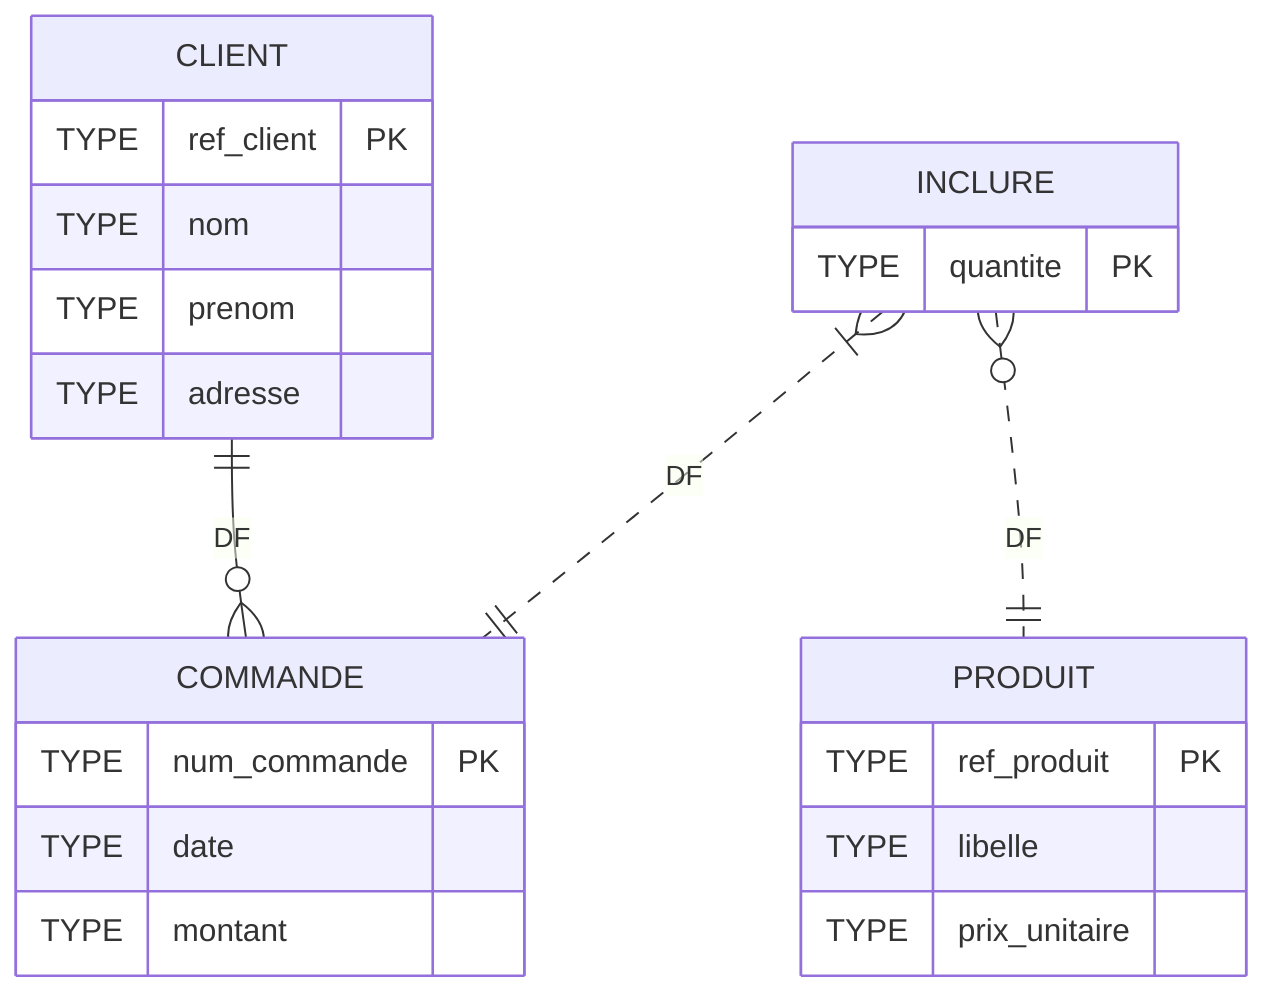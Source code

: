 erDiagram
  CLIENT {
    TYPE ref_client PK
    TYPE nom
    TYPE prenom
    TYPE adresse
  }
  COMMANDE {
    TYPE num_commande PK
    TYPE date
    TYPE montant
  }
  PRODUIT {
    TYPE ref_produit PK
    TYPE libelle
    TYPE prix_unitaire
  }
  INCLURE {
    TYPE quantite PK
  }
  CLIENT ||--o{ COMMANDE: DF
  INCLURE }|..|| COMMANDE: DF
  INCLURE }o..|| PRODUIT: DF